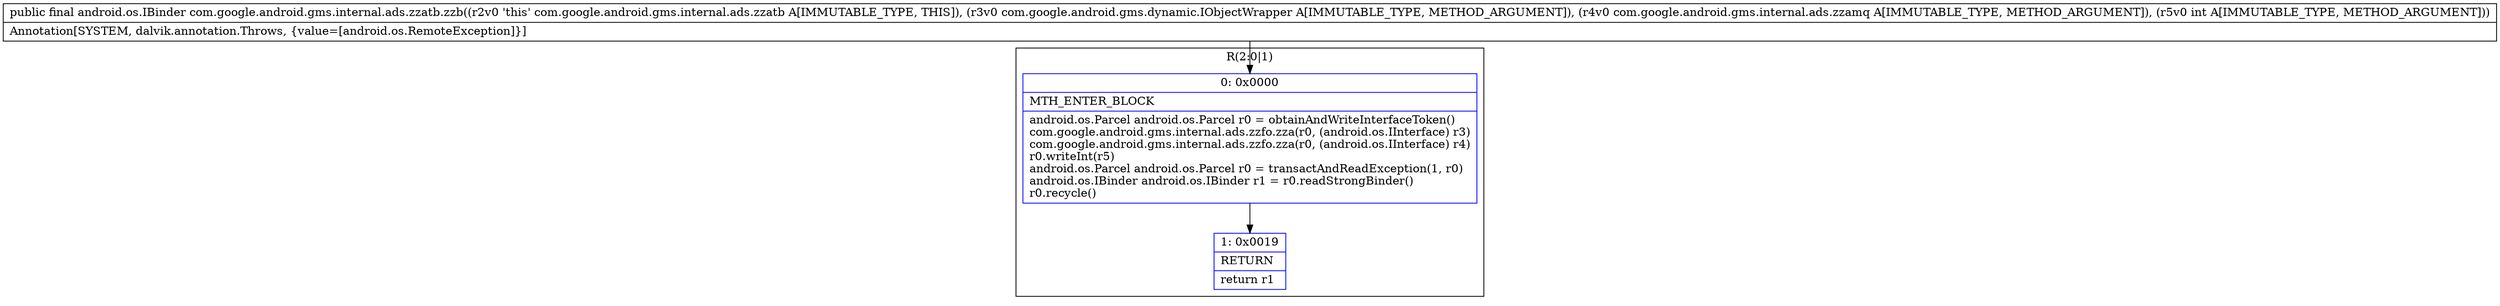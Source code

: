 digraph "CFG forcom.google.android.gms.internal.ads.zzatb.zzb(Lcom\/google\/android\/gms\/dynamic\/IObjectWrapper;Lcom\/google\/android\/gms\/internal\/ads\/zzamq;I)Landroid\/os\/IBinder;" {
subgraph cluster_Region_1975932285 {
label = "R(2:0|1)";
node [shape=record,color=blue];
Node_0 [shape=record,label="{0\:\ 0x0000|MTH_ENTER_BLOCK\l|android.os.Parcel android.os.Parcel r0 = obtainAndWriteInterfaceToken()\lcom.google.android.gms.internal.ads.zzfo.zza(r0, (android.os.IInterface) r3)\lcom.google.android.gms.internal.ads.zzfo.zza(r0, (android.os.IInterface) r4)\lr0.writeInt(r5)\landroid.os.Parcel android.os.Parcel r0 = transactAndReadException(1, r0)\landroid.os.IBinder android.os.IBinder r1 = r0.readStrongBinder()\lr0.recycle()\l}"];
Node_1 [shape=record,label="{1\:\ 0x0019|RETURN\l|return r1\l}"];
}
MethodNode[shape=record,label="{public final android.os.IBinder com.google.android.gms.internal.ads.zzatb.zzb((r2v0 'this' com.google.android.gms.internal.ads.zzatb A[IMMUTABLE_TYPE, THIS]), (r3v0 com.google.android.gms.dynamic.IObjectWrapper A[IMMUTABLE_TYPE, METHOD_ARGUMENT]), (r4v0 com.google.android.gms.internal.ads.zzamq A[IMMUTABLE_TYPE, METHOD_ARGUMENT]), (r5v0 int A[IMMUTABLE_TYPE, METHOD_ARGUMENT]))  | Annotation[SYSTEM, dalvik.annotation.Throws, \{value=[android.os.RemoteException]\}]\l}"];
MethodNode -> Node_0;
Node_0 -> Node_1;
}

